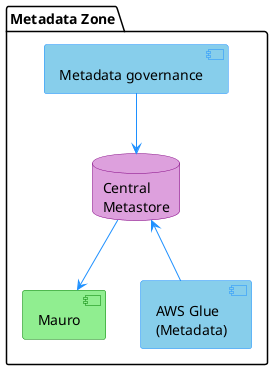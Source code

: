 @startuml dps-component
hide stereotype
skinparam component {
  BackgroundColor<<Future>> #SkyBlue
  BorderColor<<Future>> #DodgerBlue

  BackgroundColor<<InService>> #LightGreen
  BorderColor<<InService>> #Green
}
skinparam database {
  BackgroundColor<<Implemented>> #Plum
  BorderColor<<Implemented>>  #Purple
}

skinparam arrow {
  Color<<Meta>> #DodgerBlue

}


package "Metadata Zone" {
  component "Mauro" <<InService>> as mauro
  component "AWS Glue\n(Metadata)" <<Future>> as awsglue
  database "Central\nMetastore" <<Implemented>> as metadb
  component "Metadata governance" <<Future>> as metagov
  metagov --> metadb<<Meta>>
  metadb --> mauro<<Meta>>
  metadb <-- awsglue<<Meta>>

}

@enduml